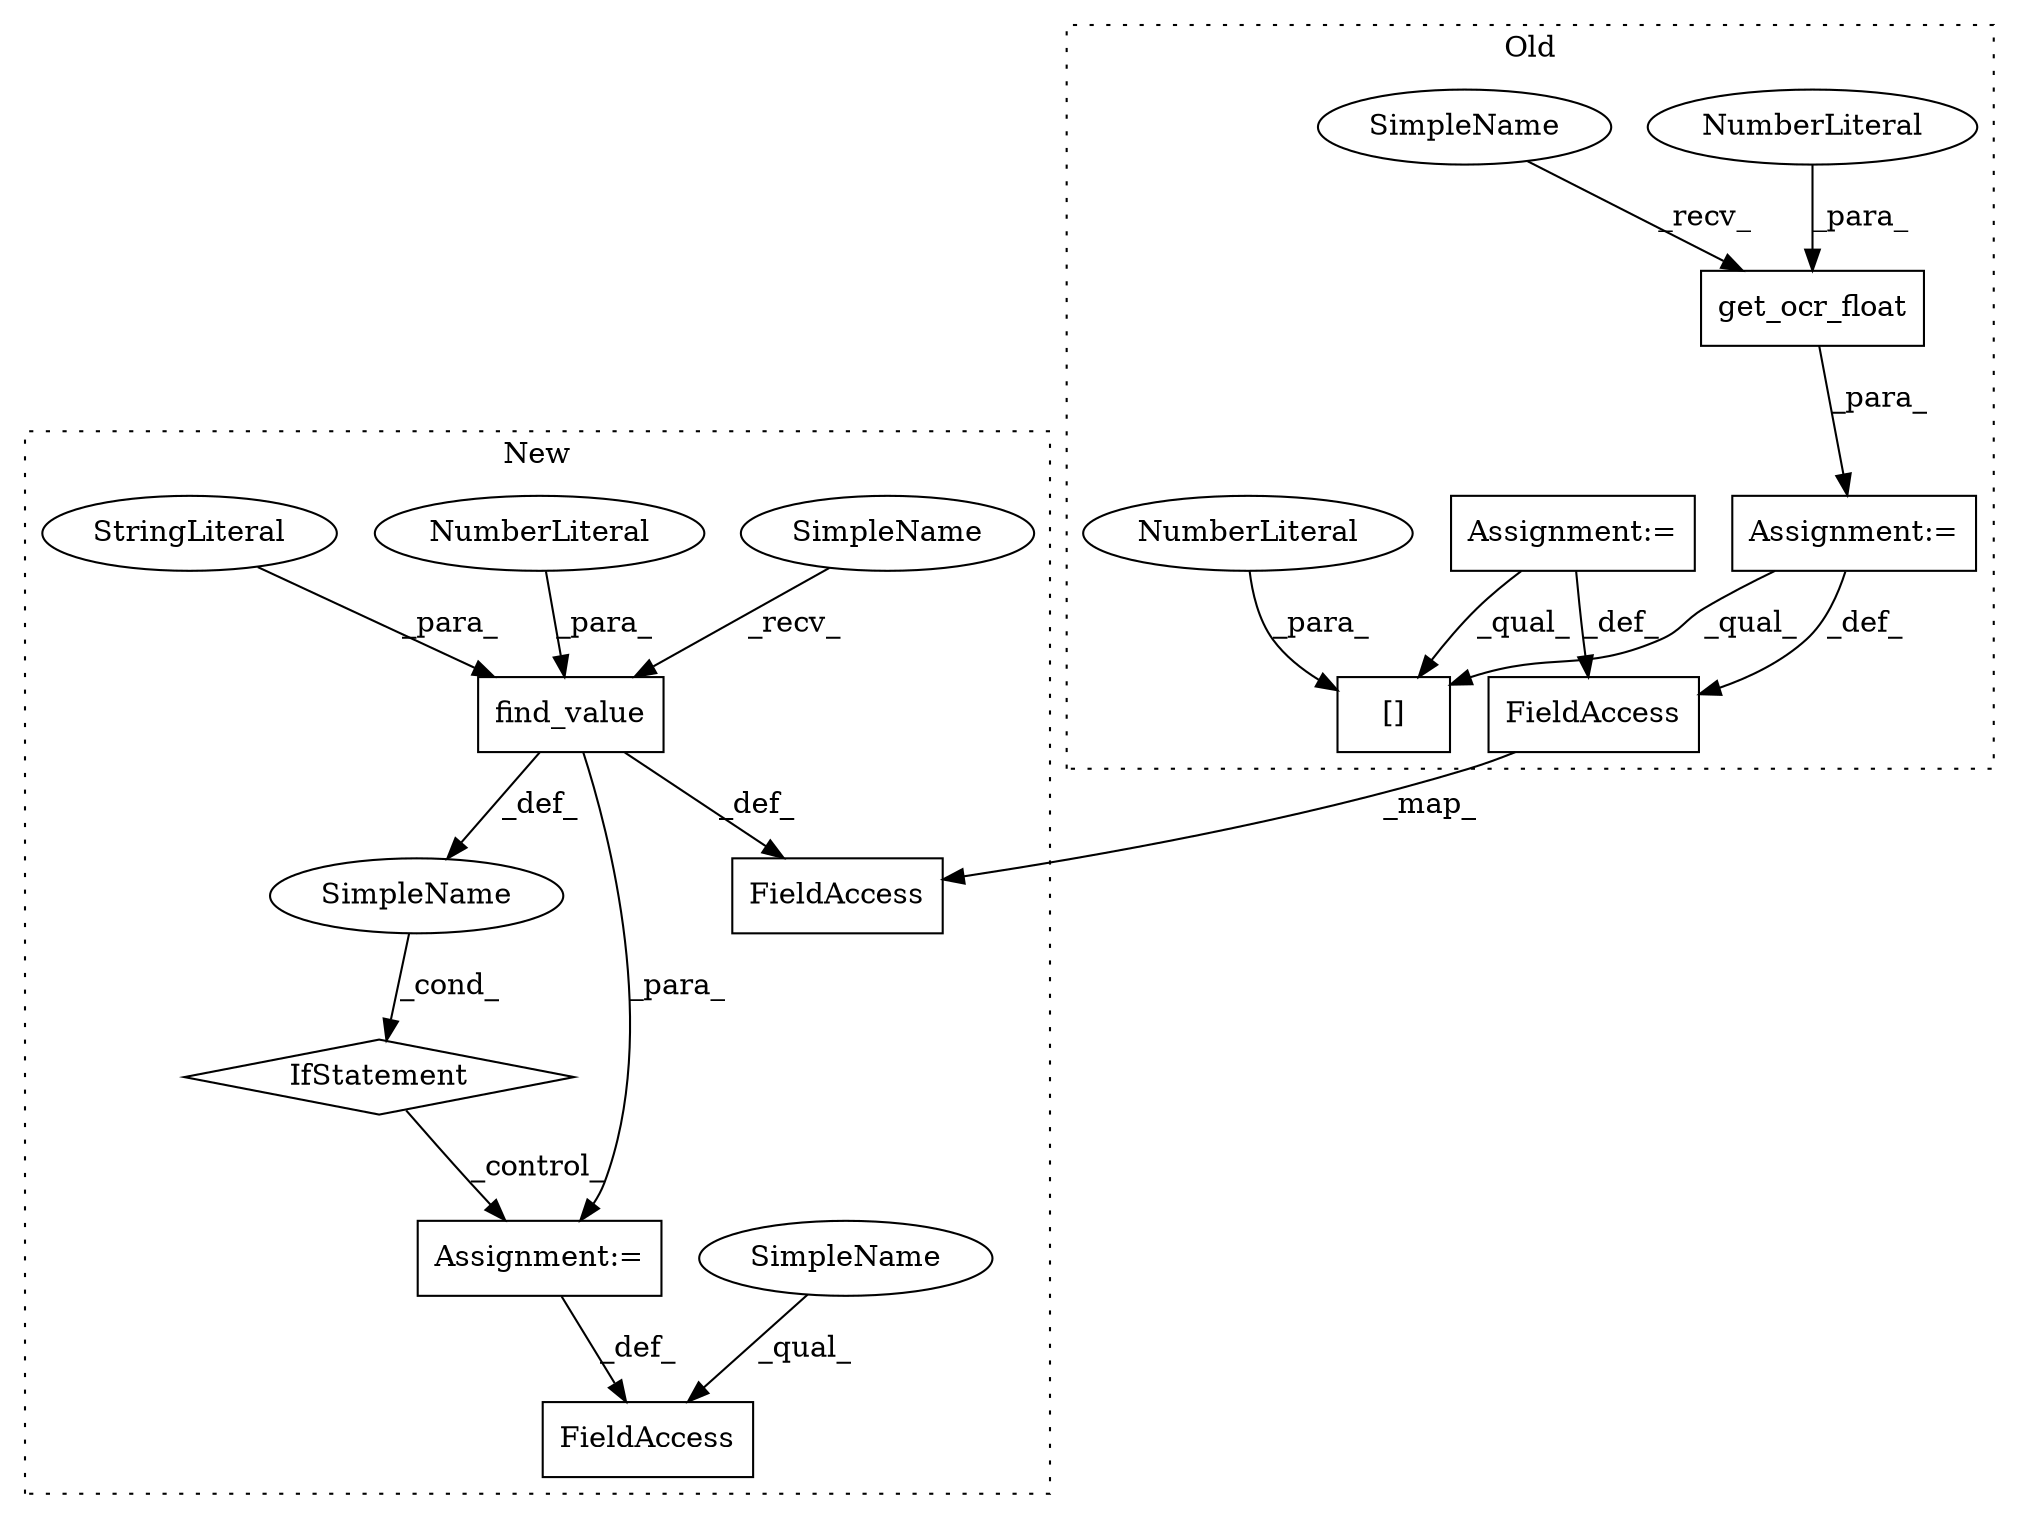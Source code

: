 digraph G {
subgraph cluster0 {
1 [label="get_ocr_float" a="32" s="27486,27527" l="14,1" shape="box"];
3 [label="FieldAccess" a="22" s="28077" l="18" shape="box"];
7 [label="[]" a="2" s="27596,27645" l="48,1" shape="box"];
8 [label="NumberLiteral" a="34" s="27644" l="1" shape="ellipse"];
9 [label="NumberLiteral" a="34" s="27526" l="1" shape="ellipse"];
14 [label="Assignment:=" a="7" s="27480" l="1" shape="box"];
15 [label="Assignment:=" a="7" s="26976" l="2" shape="box"];
16 [label="SimpleName" a="42" s="27481" l="4" shape="ellipse"];
label = "Old";
style="dotted";
}
subgraph cluster1 {
2 [label="find_value" a="32" s="26455,26508" l="11,1" shape="box"];
4 [label="FieldAccess" a="22" s="26431" l="18" shape="box"];
5 [label="NumberLiteral" a="34" s="26504" l="4" shape="ellipse"];
6 [label="FieldAccess" a="22" s="26553" l="18" shape="box"];
10 [label="StringLiteral" a="45" s="26466" l="17" shape="ellipse"];
11 [label="IfStatement" a="25" s="26515,26543" l="4,2" shape="diamond"];
12 [label="SimpleName" a="42" s="" l="" shape="ellipse"];
13 [label="Assignment:=" a="7" s="26571" l="1" shape="box"];
17 [label="SimpleName" a="42" s="26553" l="4" shape="ellipse"];
18 [label="SimpleName" a="42" s="26450" l="4" shape="ellipse"];
label = "New";
style="dotted";
}
1 -> 14 [label="_para_"];
2 -> 4 [label="_def_"];
2 -> 12 [label="_def_"];
2 -> 13 [label="_para_"];
3 -> 4 [label="_map_"];
5 -> 2 [label="_para_"];
8 -> 7 [label="_para_"];
9 -> 1 [label="_para_"];
10 -> 2 [label="_para_"];
11 -> 13 [label="_control_"];
12 -> 11 [label="_cond_"];
13 -> 6 [label="_def_"];
14 -> 3 [label="_def_"];
14 -> 7 [label="_qual_"];
15 -> 3 [label="_def_"];
15 -> 7 [label="_qual_"];
16 -> 1 [label="_recv_"];
17 -> 6 [label="_qual_"];
18 -> 2 [label="_recv_"];
}